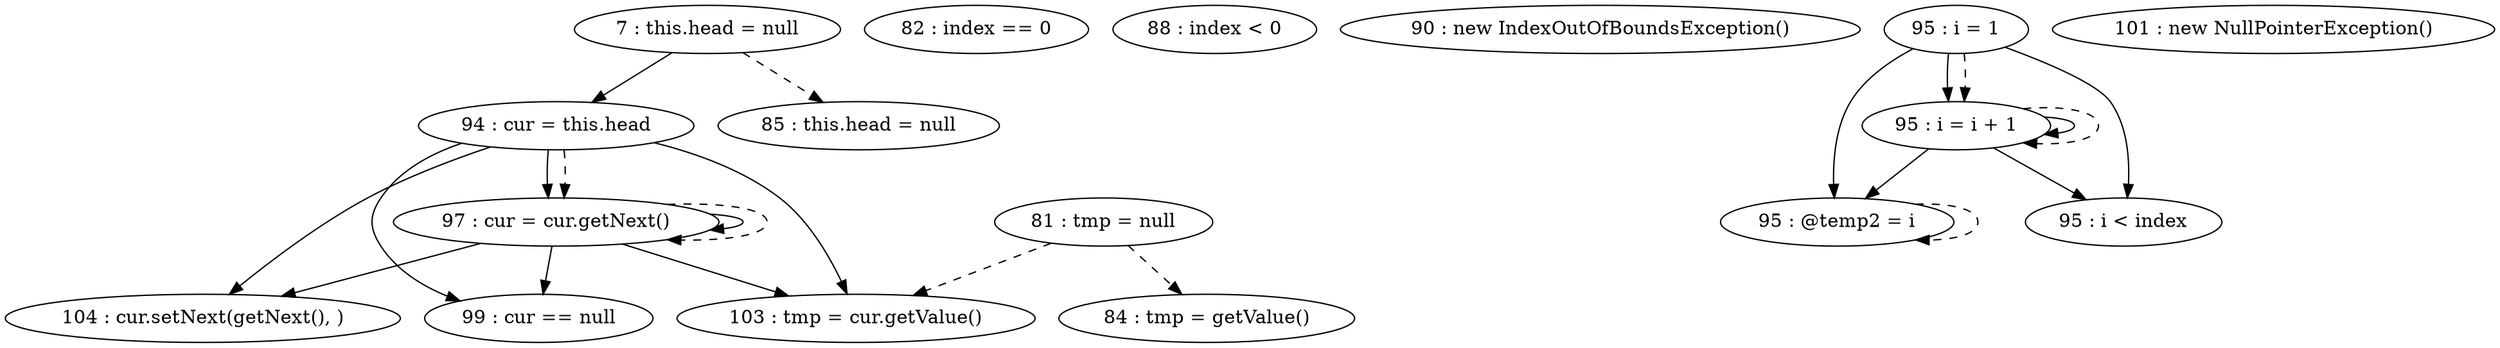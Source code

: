 digraph G {
"7 : this.head = null"
"7 : this.head = null" -> "94 : cur = this.head"
"7 : this.head = null" -> "85 : this.head = null" [style=dashed]
"81 : tmp = null"
"81 : tmp = null" -> "84 : tmp = getValue()" [style=dashed]
"81 : tmp = null" -> "103 : tmp = cur.getValue()" [style=dashed]
"82 : index == 0"
"84 : tmp = getValue()"
"85 : this.head = null"
"88 : index < 0"
"90 : new IndexOutOfBoundsException()"
"94 : cur = this.head"
"94 : cur = this.head" -> "99 : cur == null"
"94 : cur = this.head" -> "97 : cur = cur.getNext()"
"94 : cur = this.head" -> "104 : cur.setNext(getNext(), )"
"94 : cur = this.head" -> "103 : tmp = cur.getValue()"
"94 : cur = this.head" -> "97 : cur = cur.getNext()" [style=dashed]
"95 : i = 1"
"95 : i = 1" -> "95 : @temp2 = i"
"95 : i = 1" -> "95 : i < index"
"95 : i = 1" -> "95 : i = i + 1"
"95 : i = 1" -> "95 : i = i + 1" [style=dashed]
"95 : i < index"
"97 : cur = cur.getNext()"
"97 : cur = cur.getNext()" -> "99 : cur == null"
"97 : cur = cur.getNext()" -> "97 : cur = cur.getNext()"
"97 : cur = cur.getNext()" -> "104 : cur.setNext(getNext(), )"
"97 : cur = cur.getNext()" -> "103 : tmp = cur.getValue()"
"97 : cur = cur.getNext()" -> "97 : cur = cur.getNext()" [style=dashed]
"95 : @temp2 = i"
"95 : @temp2 = i" -> "95 : @temp2 = i" [style=dashed]
"95 : i = i + 1"
"95 : i = i + 1" -> "95 : @temp2 = i"
"95 : i = i + 1" -> "95 : i < index"
"95 : i = i + 1" -> "95 : i = i + 1"
"95 : i = i + 1" -> "95 : i = i + 1" [style=dashed]
"99 : cur == null"
"101 : new NullPointerException()"
"103 : tmp = cur.getValue()"
"104 : cur.setNext(getNext(), )"
}